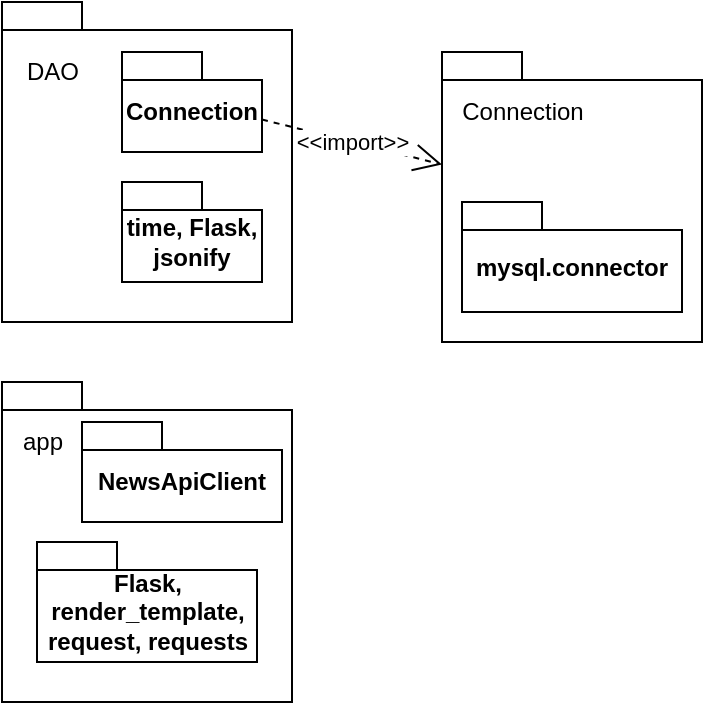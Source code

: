 <mxfile version="24.7.17">
  <diagram name="Page-1" id="GaDPl6HSc4n3qU7PB_9V">
    <mxGraphModel dx="989" dy="514" grid="1" gridSize="10" guides="1" tooltips="1" connect="1" arrows="1" fold="1" page="1" pageScale="1" pageWidth="850" pageHeight="1100" math="0" shadow="0">
      <root>
        <mxCell id="0" />
        <mxCell id="1" parent="0" />
        <mxCell id="K5GjQwJg7MNMJBrKKAyr-1" value="" style="shape=folder;fontStyle=1;spacingTop=10;tabWidth=40;tabHeight=14;tabPosition=left;html=1;whiteSpace=wrap;" vertex="1" parent="1">
          <mxGeometry x="540" y="235" width="130" height="145" as="geometry" />
        </mxCell>
        <mxCell id="K5GjQwJg7MNMJBrKKAyr-2" value="" style="shape=folder;fontStyle=1;spacingTop=10;tabWidth=40;tabHeight=14;tabPosition=left;html=1;whiteSpace=wrap;" vertex="1" parent="1">
          <mxGeometry x="320" y="210" width="145" height="160" as="geometry" />
        </mxCell>
        <mxCell id="K5GjQwJg7MNMJBrKKAyr-4" value="Connection" style="shape=folder;fontStyle=1;spacingTop=10;tabWidth=40;tabHeight=14;tabPosition=left;html=1;whiteSpace=wrap;" vertex="1" parent="1">
          <mxGeometry x="380" y="235" width="70" height="50" as="geometry" />
        </mxCell>
        <mxCell id="K5GjQwJg7MNMJBrKKAyr-5" value="time, Flask, jsonify" style="shape=folder;fontStyle=1;spacingTop=10;tabWidth=40;tabHeight=14;tabPosition=left;html=1;whiteSpace=wrap;" vertex="1" parent="1">
          <mxGeometry x="380" y="300" width="70" height="50" as="geometry" />
        </mxCell>
        <mxCell id="K5GjQwJg7MNMJBrKKAyr-6" value="DAO" style="text;html=1;align=center;verticalAlign=middle;resizable=0;points=[];autosize=1;strokeColor=none;fillColor=none;" vertex="1" parent="1">
          <mxGeometry x="320" y="230" width="50" height="30" as="geometry" />
        </mxCell>
        <mxCell id="K5GjQwJg7MNMJBrKKAyr-8" value="" style="shape=folder;fontStyle=1;spacingTop=10;tabWidth=40;tabHeight=14;tabPosition=left;html=1;whiteSpace=wrap;" vertex="1" parent="1">
          <mxGeometry x="320" y="400" width="145" height="160" as="geometry" />
        </mxCell>
        <mxCell id="K5GjQwJg7MNMJBrKKAyr-9" value="app" style="text;html=1;align=center;verticalAlign=middle;resizable=0;points=[];autosize=1;strokeColor=none;fillColor=none;" vertex="1" parent="1">
          <mxGeometry x="320" y="415" width="40" height="30" as="geometry" />
        </mxCell>
        <mxCell id="K5GjQwJg7MNMJBrKKAyr-7" value="Flask, render_template, request, requests" style="shape=folder;fontStyle=1;spacingTop=10;tabWidth=40;tabHeight=14;tabPosition=left;html=1;whiteSpace=wrap;" vertex="1" parent="1">
          <mxGeometry x="337.5" y="480" width="110" height="60" as="geometry" />
        </mxCell>
        <mxCell id="K5GjQwJg7MNMJBrKKAyr-10" value="NewsApiClient" style="shape=folder;fontStyle=1;spacingTop=10;tabWidth=40;tabHeight=14;tabPosition=left;html=1;whiteSpace=wrap;" vertex="1" parent="1">
          <mxGeometry x="360" y="420" width="100" height="50" as="geometry" />
        </mxCell>
        <mxCell id="K5GjQwJg7MNMJBrKKAyr-11" value="mysql.connector" style="shape=folder;fontStyle=1;spacingTop=10;tabWidth=40;tabHeight=14;tabPosition=left;html=1;whiteSpace=wrap;" vertex="1" parent="1">
          <mxGeometry x="550" y="310" width="110" height="55" as="geometry" />
        </mxCell>
        <mxCell id="K5GjQwJg7MNMJBrKKAyr-12" value="Connection" style="text;html=1;align=center;verticalAlign=middle;resizable=0;points=[];autosize=1;strokeColor=none;fillColor=none;" vertex="1" parent="1">
          <mxGeometry x="540" y="250" width="80" height="30" as="geometry" />
        </mxCell>
        <mxCell id="K5GjQwJg7MNMJBrKKAyr-13" value="&amp;lt;&amp;lt;import&amp;gt;&amp;gt;" style="endArrow=open;endSize=12;dashed=1;html=1;rounded=0;" edge="1" parent="1" source="K5GjQwJg7MNMJBrKKAyr-4" target="K5GjQwJg7MNMJBrKKAyr-1">
          <mxGeometry width="160" relative="1" as="geometry">
            <mxPoint x="340" y="380" as="sourcePoint" />
            <mxPoint x="500" y="380" as="targetPoint" />
          </mxGeometry>
        </mxCell>
      </root>
    </mxGraphModel>
  </diagram>
</mxfile>

